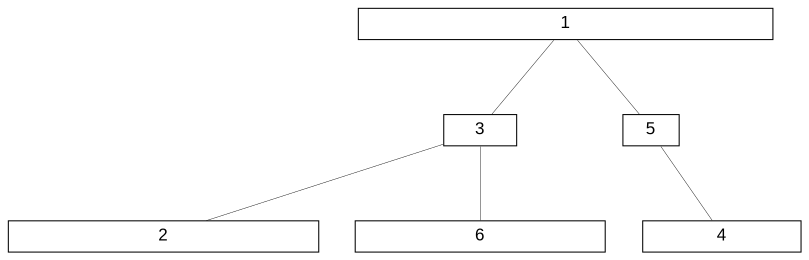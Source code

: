 graph graph0 {

    fontsize=8; 
    fontname="Arial";
    splines=true; 
    sep=1;
    overlap=false;

{ 
    node [shape=rect,fontname="Arial",fontsize=8,margin=0,penwidth=0.5,fillcolor=none];

    1 [fixedsize=true,id="el1",width=2.759,height=0.207];
    2 [fixedsize=true,id="el2",width=2.065,height=0.207];
    3 [fixedsize=true,id="el3",width=0.483,height=0.207];
    4 [fixedsize=true,id="el4",width=1.052,height=0.207];
    5 [fixedsize=true,id="el5",width=0.381,height=0.207];
    6 [fixedsize=true,id="el6",width=1.667,height=0.207];
}
edge [penwidth=0.2];
3 -- 2 [id="edge3_2",dir="none"];
5 -- 4 [id="edge5_4",dir="none"];
3 -- 6 [id="edge3_6",dir="none"];
1 -- 3 [id="edge1_3",dir="none"];
1 -- 5 [id="edge1_5",dir="none"];
}
